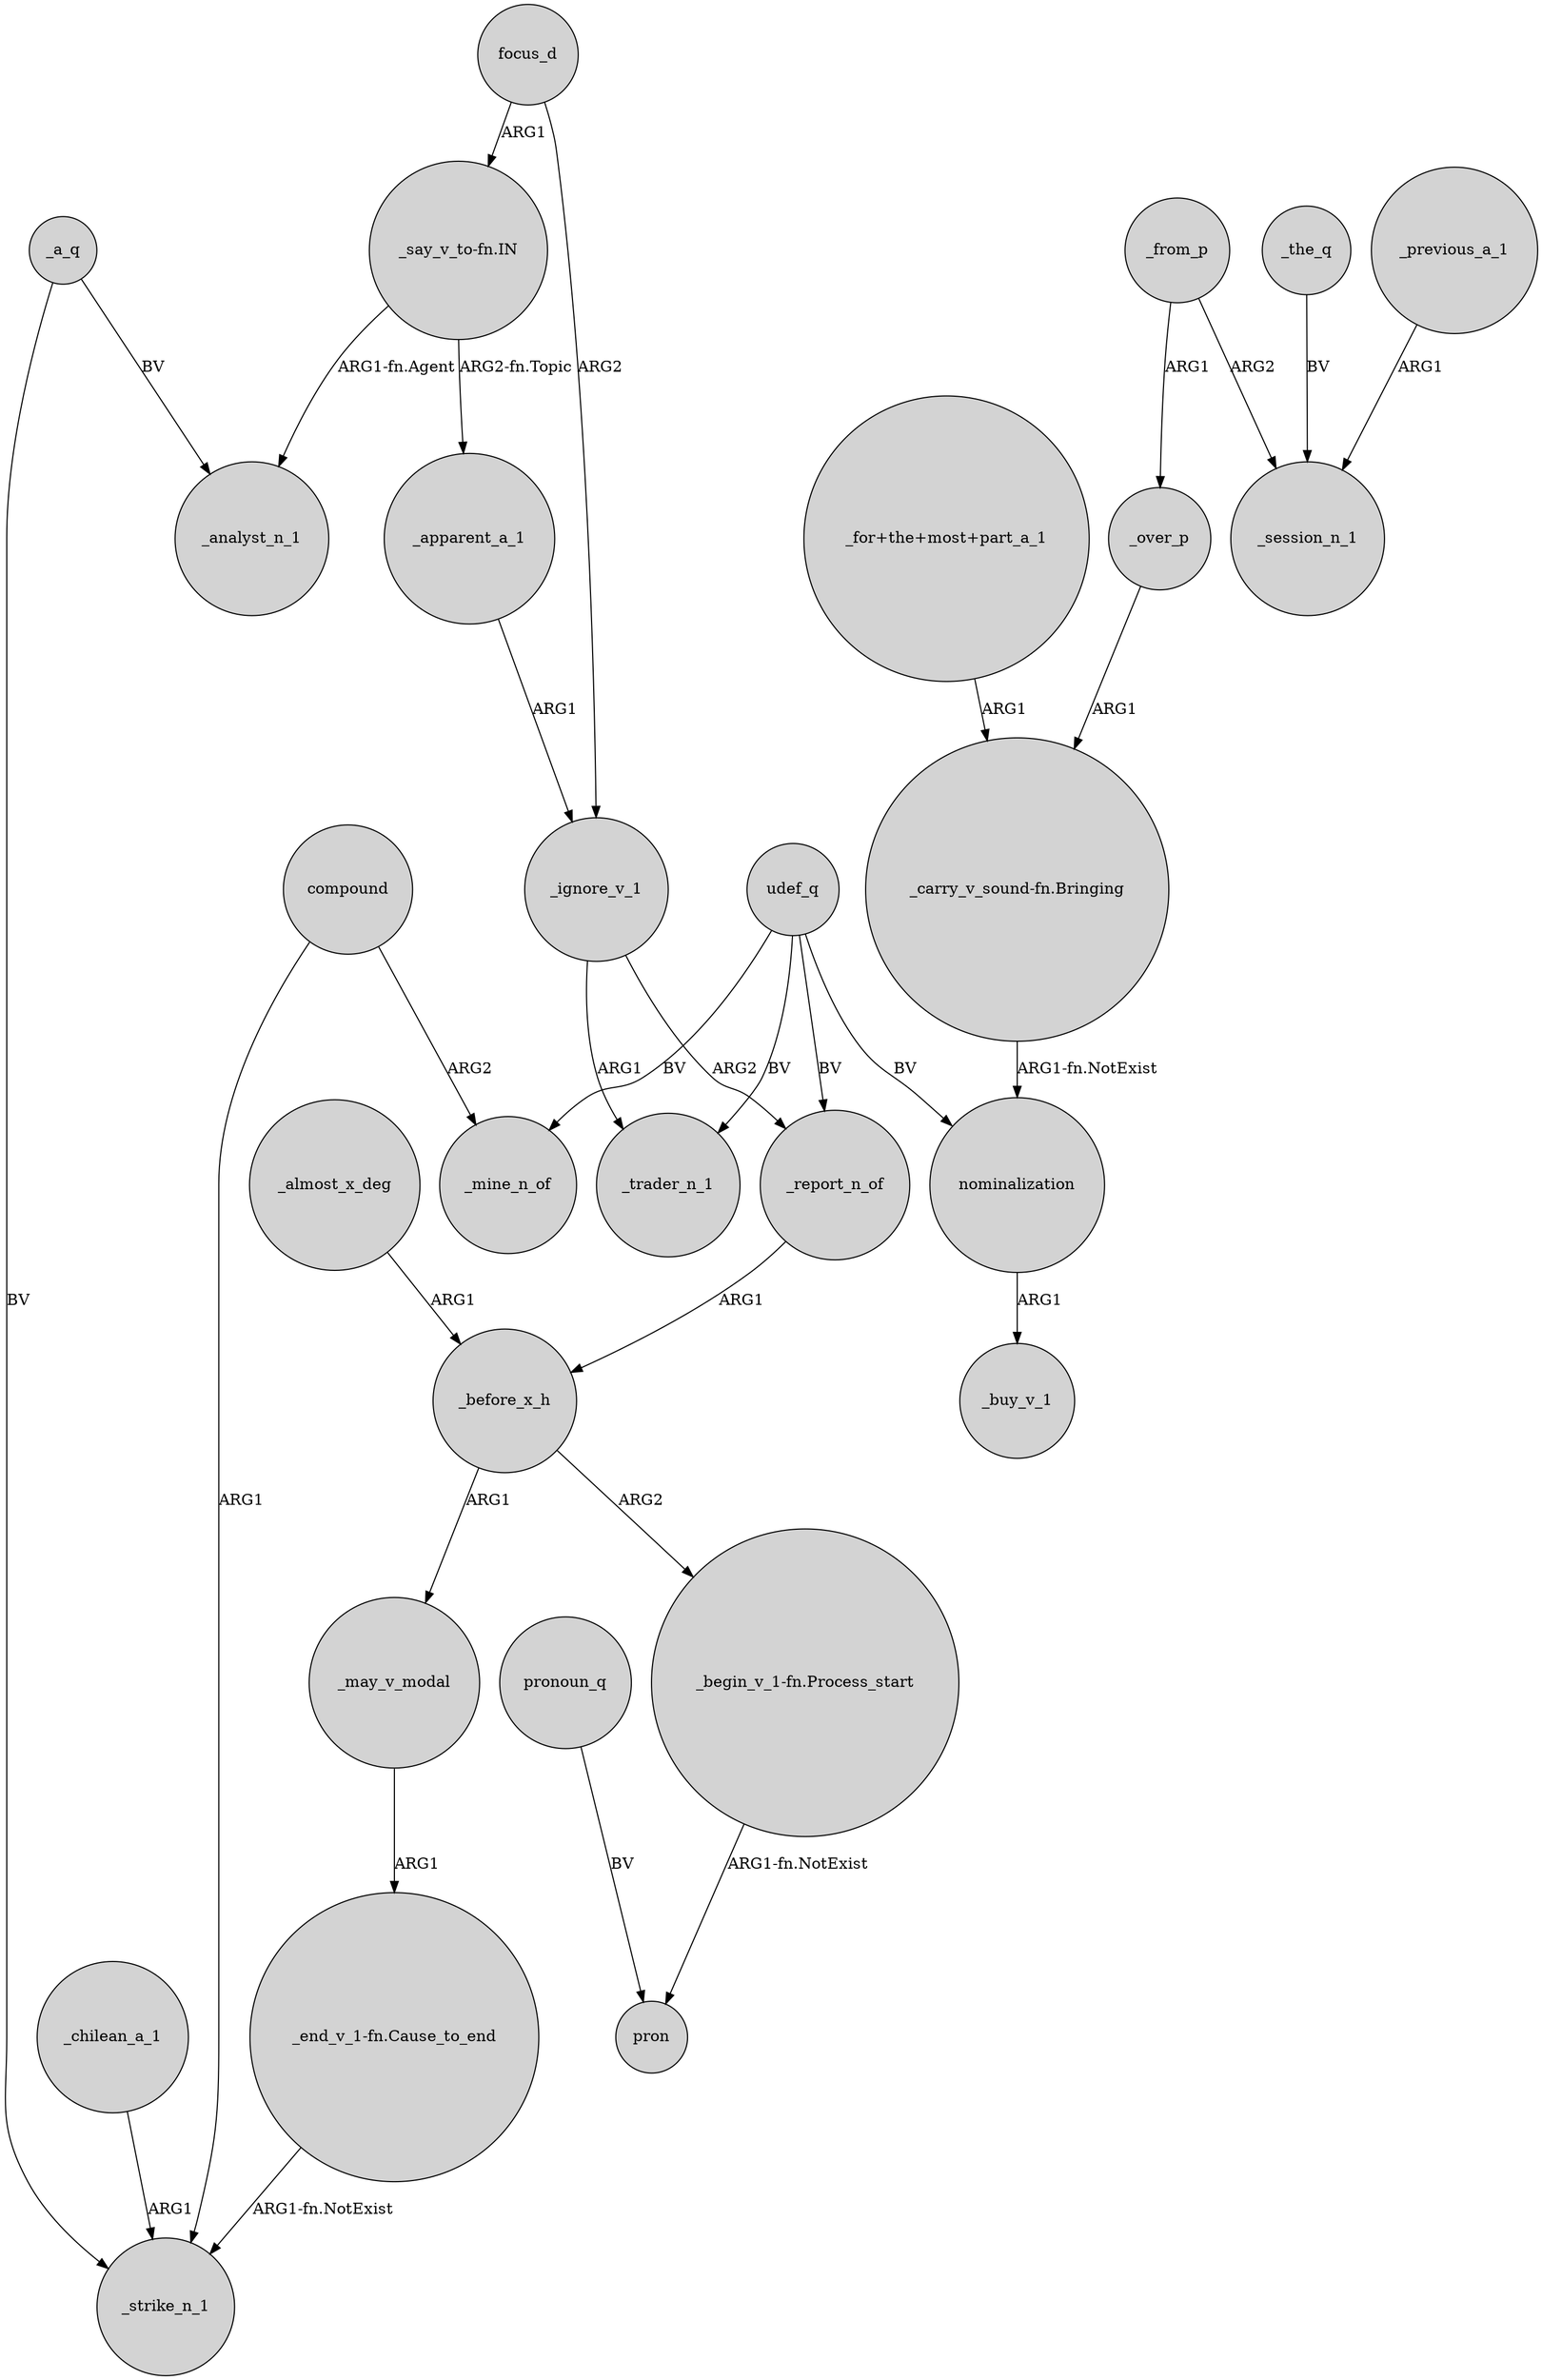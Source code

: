 digraph {
	node [shape=circle style=filled]
	compound -> _strike_n_1 [label=ARG1]
	"_begin_v_1-fn.Process_start" -> pron [label="ARG1-fn.NotExist"]
	"_say_v_to-fn.IN" -> _apparent_a_1 [label="ARG2-fn.Topic"]
	_the_q -> _session_n_1 [label=BV]
	_before_x_h -> "_begin_v_1-fn.Process_start" [label=ARG2]
	udef_q -> _trader_n_1 [label=BV]
	_previous_a_1 -> _session_n_1 [label=ARG1]
	udef_q -> _report_n_of [label=BV]
	_chilean_a_1 -> _strike_n_1 [label=ARG1]
	nominalization -> _buy_v_1 [label=ARG1]
	_from_p -> _over_p [label=ARG1]
	_a_q -> _strike_n_1 [label=BV]
	_from_p -> _session_n_1 [label=ARG2]
	focus_d -> _ignore_v_1 [label=ARG2]
	_before_x_h -> _may_v_modal [label=ARG1]
	_may_v_modal -> "_end_v_1-fn.Cause_to_end" [label=ARG1]
	pronoun_q -> pron [label=BV]
	_ignore_v_1 -> _trader_n_1 [label=ARG1]
	_over_p -> "_carry_v_sound-fn.Bringing" [label=ARG1]
	"_end_v_1-fn.Cause_to_end" -> _strike_n_1 [label="ARG1-fn.NotExist"]
	"_say_v_to-fn.IN" -> _analyst_n_1 [label="ARG1-fn.Agent"]
	udef_q -> _mine_n_of [label=BV]
	_report_n_of -> _before_x_h [label=ARG1]
	udef_q -> nominalization [label=BV]
	"_for+the+most+part_a_1" -> "_carry_v_sound-fn.Bringing" [label=ARG1]
	_ignore_v_1 -> _report_n_of [label=ARG2]
	_a_q -> _analyst_n_1 [label=BV]
	_apparent_a_1 -> _ignore_v_1 [label=ARG1]
	_almost_x_deg -> _before_x_h [label=ARG1]
	"_carry_v_sound-fn.Bringing" -> nominalization [label="ARG1-fn.NotExist"]
	focus_d -> "_say_v_to-fn.IN" [label=ARG1]
	compound -> _mine_n_of [label=ARG2]
}
